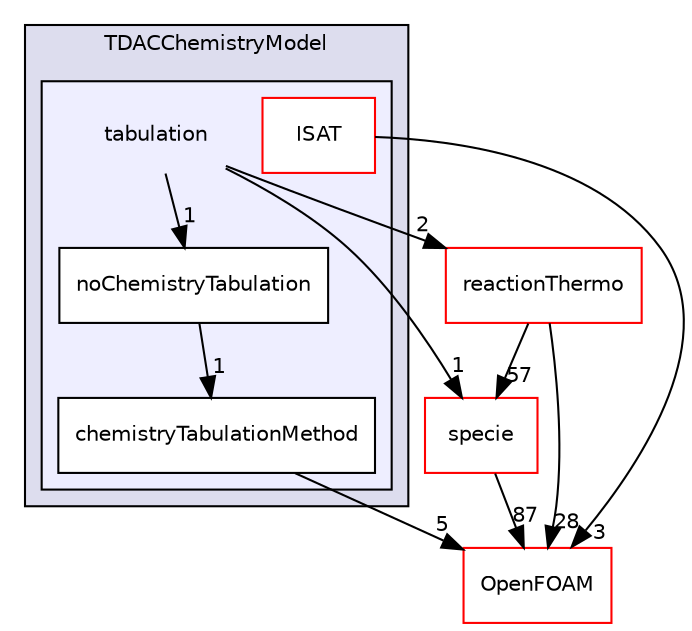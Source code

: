 digraph "src/thermophysicalModels/chemistryModel/chemistryModel/TDACChemistryModel/tabulation" {
  bgcolor=transparent;
  compound=true
  node [ fontsize="10", fontname="Helvetica"];
  edge [ labelfontsize="10", labelfontname="Helvetica"];
  subgraph clusterdir_e99a2928bd3c5c0feae1fd0a5dedecc4 {
    graph [ bgcolor="#ddddee", pencolor="black", label="TDACChemistryModel" fontname="Helvetica", fontsize="10", URL="dir_e99a2928bd3c5c0feae1fd0a5dedecc4.html"]
  subgraph clusterdir_b6cfa599ddfe42ecff66d1b23c7b28f8 {
    graph [ bgcolor="#eeeeff", pencolor="black", label="" URL="dir_b6cfa599ddfe42ecff66d1b23c7b28f8.html"];
    dir_b6cfa599ddfe42ecff66d1b23c7b28f8 [shape=plaintext label="tabulation"];
    dir_bf98506b282e535966757a8028cb98ab [shape=box label="chemistryTabulationMethod" color="black" fillcolor="white" style="filled" URL="dir_bf98506b282e535966757a8028cb98ab.html"];
    dir_7219e9beda73e4f7f74dfa284027691b [shape=box label="ISAT" color="red" fillcolor="white" style="filled" URL="dir_7219e9beda73e4f7f74dfa284027691b.html"];
    dir_53ba496015d6f934972a4719cd006d4c [shape=box label="noChemistryTabulation" color="black" fillcolor="white" style="filled" URL="dir_53ba496015d6f934972a4719cd006d4c.html"];
  }
  }
  dir_5c4bf53b114f4c9237cd4ef0431fc9bd [shape=box label="specie" color="red" URL="dir_5c4bf53b114f4c9237cd4ef0431fc9bd.html"];
  dir_c5473ff19b20e6ec4dfe5c310b3778a8 [shape=box label="OpenFOAM" color="red" URL="dir_c5473ff19b20e6ec4dfe5c310b3778a8.html"];
  dir_87c7a4a86ffb283740ec390ea55551cb [shape=box label="reactionThermo" color="red" URL="dir_87c7a4a86ffb283740ec390ea55551cb.html"];
  dir_5c4bf53b114f4c9237cd4ef0431fc9bd->dir_c5473ff19b20e6ec4dfe5c310b3778a8 [headlabel="87", labeldistance=1.5 headhref="dir_001228_002151.html"];
  dir_b6cfa599ddfe42ecff66d1b23c7b28f8->dir_5c4bf53b114f4c9237cd4ef0431fc9bd [headlabel="1", labeldistance=1.5 headhref="dir_003700_001228.html"];
  dir_b6cfa599ddfe42ecff66d1b23c7b28f8->dir_53ba496015d6f934972a4719cd006d4c [headlabel="1", labeldistance=1.5 headhref="dir_003700_003706.html"];
  dir_b6cfa599ddfe42ecff66d1b23c7b28f8->dir_87c7a4a86ffb283740ec390ea55551cb [headlabel="2", labeldistance=1.5 headhref="dir_003700_003779.html"];
  dir_7219e9beda73e4f7f74dfa284027691b->dir_c5473ff19b20e6ec4dfe5c310b3778a8 [headlabel="3", labeldistance=1.5 headhref="dir_003702_002151.html"];
  dir_bf98506b282e535966757a8028cb98ab->dir_c5473ff19b20e6ec4dfe5c310b3778a8 [headlabel="5", labeldistance=1.5 headhref="dir_003701_002151.html"];
  dir_53ba496015d6f934972a4719cd006d4c->dir_bf98506b282e535966757a8028cb98ab [headlabel="1", labeldistance=1.5 headhref="dir_003706_003701.html"];
  dir_87c7a4a86ffb283740ec390ea55551cb->dir_5c4bf53b114f4c9237cd4ef0431fc9bd [headlabel="57", labeldistance=1.5 headhref="dir_003779_001228.html"];
  dir_87c7a4a86ffb283740ec390ea55551cb->dir_c5473ff19b20e6ec4dfe5c310b3778a8 [headlabel="28", labeldistance=1.5 headhref="dir_003779_002151.html"];
}
